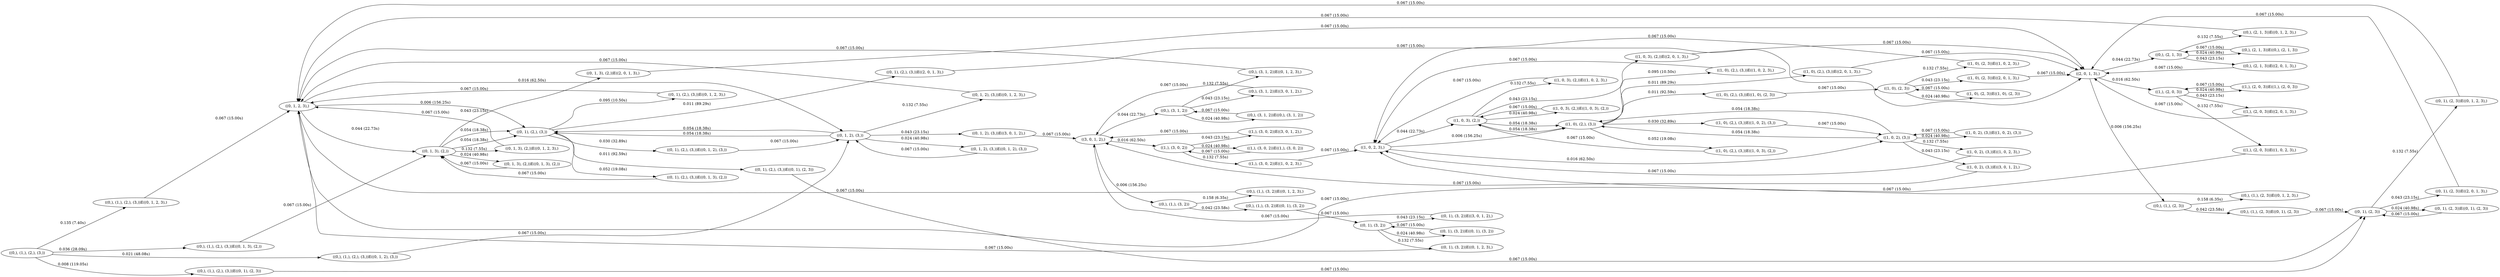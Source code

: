 digraph markov_chain { 
rankdir=LR;
"((0,), (1,), (2,), (3,))" -> "((0,), (1,), (2,), (3,))E((0, 1, 2, 3),)" [ label = "0.135 (7.40s)" ]; 
"((0,), (1,), (2,), (3,))E((0, 1, 2, 3),)" -> "((0, 1, 2, 3),)" [label = "0.067 (15.00s)" ]; 
"((0,), (1,), (2,), (3,))" -> "((0,), (1,), (2,), (3,))E((0, 1, 3), (2,))" [ label = "0.036 (28.09s)" ]; 
"((0,), (1,), (2,), (3,))E((0, 1, 3), (2,))" -> "((0, 1, 3), (2,))" [label = "0.067 (15.00s)" ]; 
"((0,), (1,), (2,), (3,))" -> "((0,), (1,), (2,), (3,))E((0, 1, 2), (3,))" [ label = "0.021 (48.08s)" ]; 
"((0,), (1,), (2,), (3,))E((0, 1, 2), (3,))" -> "((0, 1, 2), (3,))" [label = "0.067 (15.00s)" ]; 
"((0,), (1,), (2,), (3,))" -> "((0,), (1,), (2,), (3,))E((0, 1), (2, 3))" [ label = "0.008 (119.05s)" ]; 
"((0,), (1,), (2,), (3,))E((0, 1), (2, 3))" -> "((0, 1), (2, 3))" [label = "0.067 (15.00s)" ]; 
"((0, 1, 2, 3),)" -> "((0, 1), (2,), (3,))" [ label = "0.006 (156.25s)" ]; 
"((0, 1, 2, 3),)" -> "((0, 1, 2), (3,))" [ label = "0.016 (62.50s)" ]; 
"((0, 1, 2, 3),)" -> "((0, 1, 3), (2,))" [ label = "0.044 (22.73s)" ]; 
"((0, 1), (2, 3))" -> "((0, 1), (2, 3))E((0, 1, 2, 3),)" [ label = "0.132 (7.55s)" ]; 
"((0, 1), (2, 3))E((0, 1, 2, 3),)" -> "((0, 1, 2, 3),)" [label = "0.067 (15.00s)" ]; 
"((0, 1), (2, 3))" -> "((0, 1), (2, 3))E((0, 1), (2, 3))" [ label = "0.024 (40.98s)" ]; 
"((0, 1), (2, 3))E((0, 1), (2, 3))" -> "((0, 1), (2, 3))" [label = "0.067 (15.00s)" ]; 
"((0, 1), (2, 3))" -> "((0, 1), (2, 3))E((2, 0, 1, 3),)" [ label = "0.043 (23.15s)" ]; 
"((0, 1), (2, 3))E((2, 0, 1, 3),)" -> "((2, 0, 1, 3),)" [label = "0.067 (15.00s)" ]; 
"((0, 1, 2), (3,))" -> "((0, 1, 2), (3,))E((0, 1, 2, 3),)" [ label = "0.132 (7.55s)" ]; 
"((0, 1, 2), (3,))E((0, 1, 2, 3),)" -> "((0, 1, 2, 3),)" [label = "0.067 (15.00s)" ]; 
"((0, 1, 2), (3,))" -> "((0, 1, 2), (3,))E((3, 0, 1, 2),)" [ label = "0.043 (23.15s)" ]; 
"((0, 1, 2), (3,))E((3, 0, 1, 2),)" -> "((3, 0, 1, 2),)" [label = "0.067 (15.00s)" ]; 
"((0, 1, 2), (3,))" -> "((0, 1, 2), (3,))E((0, 1, 2), (3,))" [ label = "0.024 (40.98s)" ]; 
"((0, 1, 2), (3,))E((0, 1, 2), (3,))" -> "((0, 1, 2), (3,))" [label = "0.067 (15.00s)" ]; 
"((0, 1, 2), (3,))" -> "((0, 1), (2,), (3,))" [ label = "0.054 (18.38s)" ]; 
"((0, 1, 2), (3,))" -> "((0, 1), (2,), (3,))" [ label = "0.054 (18.38s)" ]; 
"((2, 0, 1, 3),)" -> "((1,), (2, 0, 3))" [ label = "0.016 (62.50s)" ]; 
"((2, 0, 1, 3),)" -> "((0,), (1,), (2, 3))" [ label = "0.006 (156.25s)" ]; 
"((2, 0, 1, 3),)" -> "((0,), (2, 1, 3))" [ label = "0.044 (22.73s)" ]; 
"((0, 1), (2,), (3,))" -> "((0, 1), (2,), (3,))E((0, 1, 2), (3,))" [ label = "0.030 (32.89s)" ]; 
"((0, 1), (2,), (3,))E((0, 1, 2), (3,))" -> "((0, 1, 2), (3,))" [label = "0.067 (15.00s)" ]; 
"((0, 1), (2,), (3,))" -> "((0, 1), (2,), (3,))E((0, 1, 2, 3),)" [ label = "0.095 (10.50s)" ]; 
"((0, 1), (2,), (3,))E((0, 1, 2, 3),)" -> "((0, 1, 2, 3),)" [label = "0.067 (15.00s)" ]; 
"((0, 1), (2,), (3,))" -> "((0, 1), (2,), (3,))E((0, 1), (2, 3))" [ label = "0.011 (92.59s)" ]; 
"((0, 1), (2,), (3,))E((0, 1), (2, 3))" -> "((0, 1), (2, 3))" [label = "0.067 (15.00s)" ]; 
"((0, 1), (2,), (3,))" -> "((0, 1), (2,), (3,))E((0, 1, 3), (2,))" [ label = "0.052 (19.08s)" ]; 
"((0, 1), (2,), (3,))E((0, 1, 3), (2,))" -> "((0, 1, 3), (2,))" [label = "0.067 (15.00s)" ]; 
"((0, 1), (2,), (3,))" -> "((0, 1), (2,), (3,))E((2, 0, 1, 3),)" [ label = "0.011 (89.29s)" ]; 
"((0, 1), (2,), (3,))E((2, 0, 1, 3),)" -> "((2, 0, 1, 3),)" [label = "0.067 (15.00s)" ]; 
"((0, 1, 3), (2,))" -> "((0, 1, 3), (2,))E((0, 1, 2, 3),)" [ label = "0.132 (7.55s)" ]; 
"((0, 1, 3), (2,))E((0, 1, 2, 3),)" -> "((0, 1, 2, 3),)" [label = "0.067 (15.00s)" ]; 
"((0, 1, 3), (2,))" -> "((0, 1, 3), (2,))E((0, 1, 3), (2,))" [ label = "0.024 (40.98s)" ]; 
"((0, 1, 3), (2,))E((0, 1, 3), (2,))" -> "((0, 1, 3), (2,))" [label = "0.067 (15.00s)" ]; 
"((0, 1, 3), (2,))" -> "((0, 1, 3), (2,))E((2, 0, 1, 3),)" [ label = "0.043 (23.15s)" ]; 
"((0, 1, 3), (2,))E((2, 0, 1, 3),)" -> "((2, 0, 1, 3),)" [label = "0.067 (15.00s)" ]; 
"((0, 1, 3), (2,))" -> "((0, 1), (2,), (3,))" [ label = "0.054 (18.38s)" ]; 
"((0, 1, 3), (2,))" -> "((0, 1), (2,), (3,))" [ label = "0.054 (18.38s)" ]; 
"((3, 0, 1, 2),)" -> "((1,), (3, 0, 2))" [ label = "0.016 (62.50s)" ]; 
"((3, 0, 1, 2),)" -> "((0,), (1,), (3, 2))" [ label = "0.006 (156.25s)" ]; 
"((3, 0, 1, 2),)" -> "((0,), (3, 1, 2))" [ label = "0.044 (22.73s)" ]; 
"((1,), (2, 0, 3))" -> "((1,), (2, 0, 3))E((1,), (2, 0, 3))" [ label = "0.024 (40.98s)" ]; 
"((1,), (2, 0, 3))E((1,), (2, 0, 3))" -> "((1,), (2, 0, 3))" [label = "0.067 (15.00s)" ]; 
"((1,), (2, 0, 3))" -> "((1,), (2, 0, 3))E((1, 0, 2, 3),)" [ label = "0.132 (7.55s)" ]; 
"((1,), (2, 0, 3))E((1, 0, 2, 3),)" -> "((1, 0, 2, 3),)" [label = "0.067 (15.00s)" ]; 
"((1,), (2, 0, 3))" -> "((1,), (2, 0, 3))E((2, 0, 1, 3),)" [ label = "0.043 (23.15s)" ]; 
"((1,), (2, 0, 3))E((2, 0, 1, 3),)" -> "((2, 0, 1, 3),)" [label = "0.067 (15.00s)" ]; 
"((0,), (2, 1, 3))" -> "((0,), (2, 1, 3))E((0, 1, 2, 3),)" [ label = "0.132 (7.55s)" ]; 
"((0,), (2, 1, 3))E((0, 1, 2, 3),)" -> "((0, 1, 2, 3),)" [label = "0.067 (15.00s)" ]; 
"((0,), (2, 1, 3))" -> "((0,), (2, 1, 3))E((0,), (2, 1, 3))" [ label = "0.024 (40.98s)" ]; 
"((0,), (2, 1, 3))E((0,), (2, 1, 3))" -> "((0,), (2, 1, 3))" [label = "0.067 (15.00s)" ]; 
"((0,), (2, 1, 3))" -> "((0,), (2, 1, 3))E((2, 0, 1, 3),)" [ label = "0.043 (23.15s)" ]; 
"((0,), (2, 1, 3))E((2, 0, 1, 3),)" -> "((2, 0, 1, 3),)" [label = "0.067 (15.00s)" ]; 
"((1,), (3, 0, 2))" -> "((1,), (3, 0, 2))E((1, 0, 2, 3),)" [ label = "0.132 (7.55s)" ]; 
"((1,), (3, 0, 2))E((1, 0, 2, 3),)" -> "((1, 0, 2, 3),)" [label = "0.067 (15.00s)" ]; 
"((1,), (3, 0, 2))" -> "((1,), (3, 0, 2))E((3, 0, 1, 2),)" [ label = "0.043 (23.15s)" ]; 
"((1,), (3, 0, 2))E((3, 0, 1, 2),)" -> "((3, 0, 1, 2),)" [label = "0.067 (15.00s)" ]; 
"((1,), (3, 0, 2))" -> "((1,), (3, 0, 2))E((1,), (3, 0, 2))" [ label = "0.024 (40.98s)" ]; 
"((1,), (3, 0, 2))E((1,), (3, 0, 2))" -> "((1,), (3, 0, 2))" [label = "0.067 (15.00s)" ]; 
"((0,), (3, 1, 2))" -> "((0,), (3, 1, 2))E((0, 1, 2, 3),)" [ label = "0.132 (7.55s)" ]; 
"((0,), (3, 1, 2))E((0, 1, 2, 3),)" -> "((0, 1, 2, 3),)" [label = "0.067 (15.00s)" ]; 
"((0,), (3, 1, 2))" -> "((0,), (3, 1, 2))E((3, 0, 1, 2),)" [ label = "0.043 (23.15s)" ]; 
"((0,), (3, 1, 2))E((3, 0, 1, 2),)" -> "((3, 0, 1, 2),)" [label = "0.067 (15.00s)" ]; 
"((0,), (3, 1, 2))" -> "((0,), (3, 1, 2))E((0,), (3, 1, 2))" [ label = "0.024 (40.98s)" ]; 
"((0,), (3, 1, 2))E((0,), (3, 1, 2))" -> "((0,), (3, 1, 2))" [label = "0.067 (15.00s)" ]; 
"((0,), (1,), (2, 3))" -> "((0,), (1,), (2, 3))E((0, 1), (2, 3))" [ label = "0.042 (23.58s)" ]; 
"((0,), (1,), (2, 3))E((0, 1), (2, 3))" -> "((0, 1), (2, 3))" [label = "0.067 (15.00s)" ]; 
"((0,), (1,), (2, 3))" -> "((0,), (1,), (2, 3))E((0, 1, 2, 3),)" [ label = "0.158 (6.35s)" ]; 
"((0,), (1,), (2, 3))E((0, 1, 2, 3),)" -> "((0, 1, 2, 3),)" [label = "0.067 (15.00s)" ]; 
"((1, 0, 2, 3),)" -> "((1, 0, 3), (2,))" [ label = "0.044 (22.73s)" ]; 
"((1, 0, 2, 3),)" -> "((1, 0), (2,), (3,))" [ label = "0.006 (156.25s)" ]; 
"((1, 0, 2, 3),)" -> "((1, 0, 2), (3,))" [ label = "0.016 (62.50s)" ]; 
"((0,), (1,), (3, 2))" -> "((0,), (1,), (3, 2))E((0, 1, 2, 3),)" [ label = "0.158 (6.35s)" ]; 
"((0,), (1,), (3, 2))E((0, 1, 2, 3),)" -> "((0, 1, 2, 3),)" [label = "0.067 (15.00s)" ]; 
"((0,), (1,), (3, 2))" -> "((0,), (1,), (3, 2))E((0, 1), (3, 2))" [ label = "0.042 (23.58s)" ]; 
"((0,), (1,), (3, 2))E((0, 1), (3, 2))" -> "((0, 1), (3, 2))" [label = "0.067 (15.00s)" ]; 
"((1, 0, 2), (3,))" -> "((1, 0, 2), (3,))E((1, 0, 2, 3),)" [ label = "0.132 (7.55s)" ]; 
"((1, 0, 2), (3,))E((1, 0, 2, 3),)" -> "((1, 0, 2, 3),)" [label = "0.067 (15.00s)" ]; 
"((1, 0, 2), (3,))" -> "((1, 0, 2), (3,))E((3, 0, 1, 2),)" [ label = "0.043 (23.15s)" ]; 
"((1, 0, 2), (3,))E((3, 0, 1, 2),)" -> "((3, 0, 1, 2),)" [label = "0.067 (15.00s)" ]; 
"((1, 0, 2), (3,))" -> "((1, 0, 2), (3,))E((1, 0, 2), (3,))" [ label = "0.024 (40.98s)" ]; 
"((1, 0, 2), (3,))E((1, 0, 2), (3,))" -> "((1, 0, 2), (3,))" [label = "0.067 (15.00s)" ]; 
"((1, 0, 2), (3,))" -> "((1, 0), (2,), (3,))" [ label = "0.054 (18.38s)" ]; 
"((1, 0, 2), (3,))" -> "((1, 0), (2,), (3,))" [ label = "0.054 (18.38s)" ]; 
"((1, 0, 3), (2,))" -> "((1, 0, 3), (2,))E((1, 0, 3), (2,))" [ label = "0.024 (40.98s)" ]; 
"((1, 0, 3), (2,))E((1, 0, 3), (2,))" -> "((1, 0, 3), (2,))" [label = "0.067 (15.00s)" ]; 
"((1, 0, 3), (2,))" -> "((1, 0, 3), (2,))E((1, 0, 2, 3),)" [ label = "0.132 (7.55s)" ]; 
"((1, 0, 3), (2,))E((1, 0, 2, 3),)" -> "((1, 0, 2, 3),)" [label = "0.067 (15.00s)" ]; 
"((1, 0, 3), (2,))" -> "((1, 0, 3), (2,))E((2, 0, 1, 3),)" [ label = "0.043 (23.15s)" ]; 
"((1, 0, 3), (2,))E((2, 0, 1, 3),)" -> "((2, 0, 1, 3),)" [label = "0.067 (15.00s)" ]; 
"((1, 0, 3), (2,))" -> "((1, 0), (2,), (3,))" [ label = "0.054 (18.38s)" ]; 
"((1, 0, 3), (2,))" -> "((1, 0), (2,), (3,))" [ label = "0.054 (18.38s)" ]; 
"((1, 0), (2,), (3,))" -> "((1, 0), (2,), (3,))E((1, 0, 2, 3),)" [ label = "0.095 (10.50s)" ]; 
"((1, 0), (2,), (3,))E((1, 0, 2, 3),)" -> "((1, 0, 2, 3),)" [label = "0.067 (15.00s)" ]; 
"((1, 0), (2,), (3,))" -> "((1, 0), (2,), (3,))E((1, 0), (2, 3))" [ label = "0.011 (92.59s)" ]; 
"((1, 0), (2,), (3,))E((1, 0), (2, 3))" -> "((1, 0), (2, 3))" [label = "0.067 (15.00s)" ]; 
"((1, 0), (2,), (3,))" -> "((1, 0), (2,), (3,))E((2, 0, 1, 3),)" [ label = "0.011 (89.29s)" ]; 
"((1, 0), (2,), (3,))E((2, 0, 1, 3),)" -> "((2, 0, 1, 3),)" [label = "0.067 (15.00s)" ]; 
"((1, 0), (2,), (3,))" -> "((1, 0), (2,), (3,))E((1, 0, 3), (2,))" [ label = "0.052 (19.08s)" ]; 
"((1, 0), (2,), (3,))E((1, 0, 3), (2,))" -> "((1, 0, 3), (2,))" [label = "0.067 (15.00s)" ]; 
"((1, 0), (2,), (3,))" -> "((1, 0), (2,), (3,))E((1, 0, 2), (3,))" [ label = "0.030 (32.89s)" ]; 
"((1, 0), (2,), (3,))E((1, 0, 2), (3,))" -> "((1, 0, 2), (3,))" [label = "0.067 (15.00s)" ]; 
"((0, 1), (3, 2))" -> "((0, 1), (3, 2))E((0, 1, 2, 3),)" [ label = "0.132 (7.55s)" ]; 
"((0, 1), (3, 2))E((0, 1, 2, 3),)" -> "((0, 1, 2, 3),)" [label = "0.067 (15.00s)" ]; 
"((0, 1), (3, 2))" -> "((0, 1), (3, 2))E((3, 0, 1, 2),)" [ label = "0.043 (23.15s)" ]; 
"((0, 1), (3, 2))E((3, 0, 1, 2),)" -> "((3, 0, 1, 2),)" [label = "0.067 (15.00s)" ]; 
"((0, 1), (3, 2))" -> "((0, 1), (3, 2))E((0, 1), (3, 2))" [ label = "0.024 (40.98s)" ]; 
"((0, 1), (3, 2))E((0, 1), (3, 2))" -> "((0, 1), (3, 2))" [label = "0.067 (15.00s)" ]; 
"((1, 0), (2, 3))" -> "((1, 0), (2, 3))E((1, 0), (2, 3))" [ label = "0.024 (40.98s)" ]; 
"((1, 0), (2, 3))E((1, 0), (2, 3))" -> "((1, 0), (2, 3))" [label = "0.067 (15.00s)" ]; 
"((1, 0), (2, 3))" -> "((1, 0), (2, 3))E((1, 0, 2, 3),)" [ label = "0.132 (7.55s)" ]; 
"((1, 0), (2, 3))E((1, 0, 2, 3),)" -> "((1, 0, 2, 3),)" [label = "0.067 (15.00s)" ]; 
"((1, 0), (2, 3))" -> "((1, 0), (2, 3))E((2, 0, 1, 3),)" [ label = "0.043 (23.15s)" ]; 
"((1, 0), (2, 3))E((2, 0, 1, 3),)" -> "((2, 0, 1, 3),)" [label = "0.067 (15.00s)" ]; 
}
